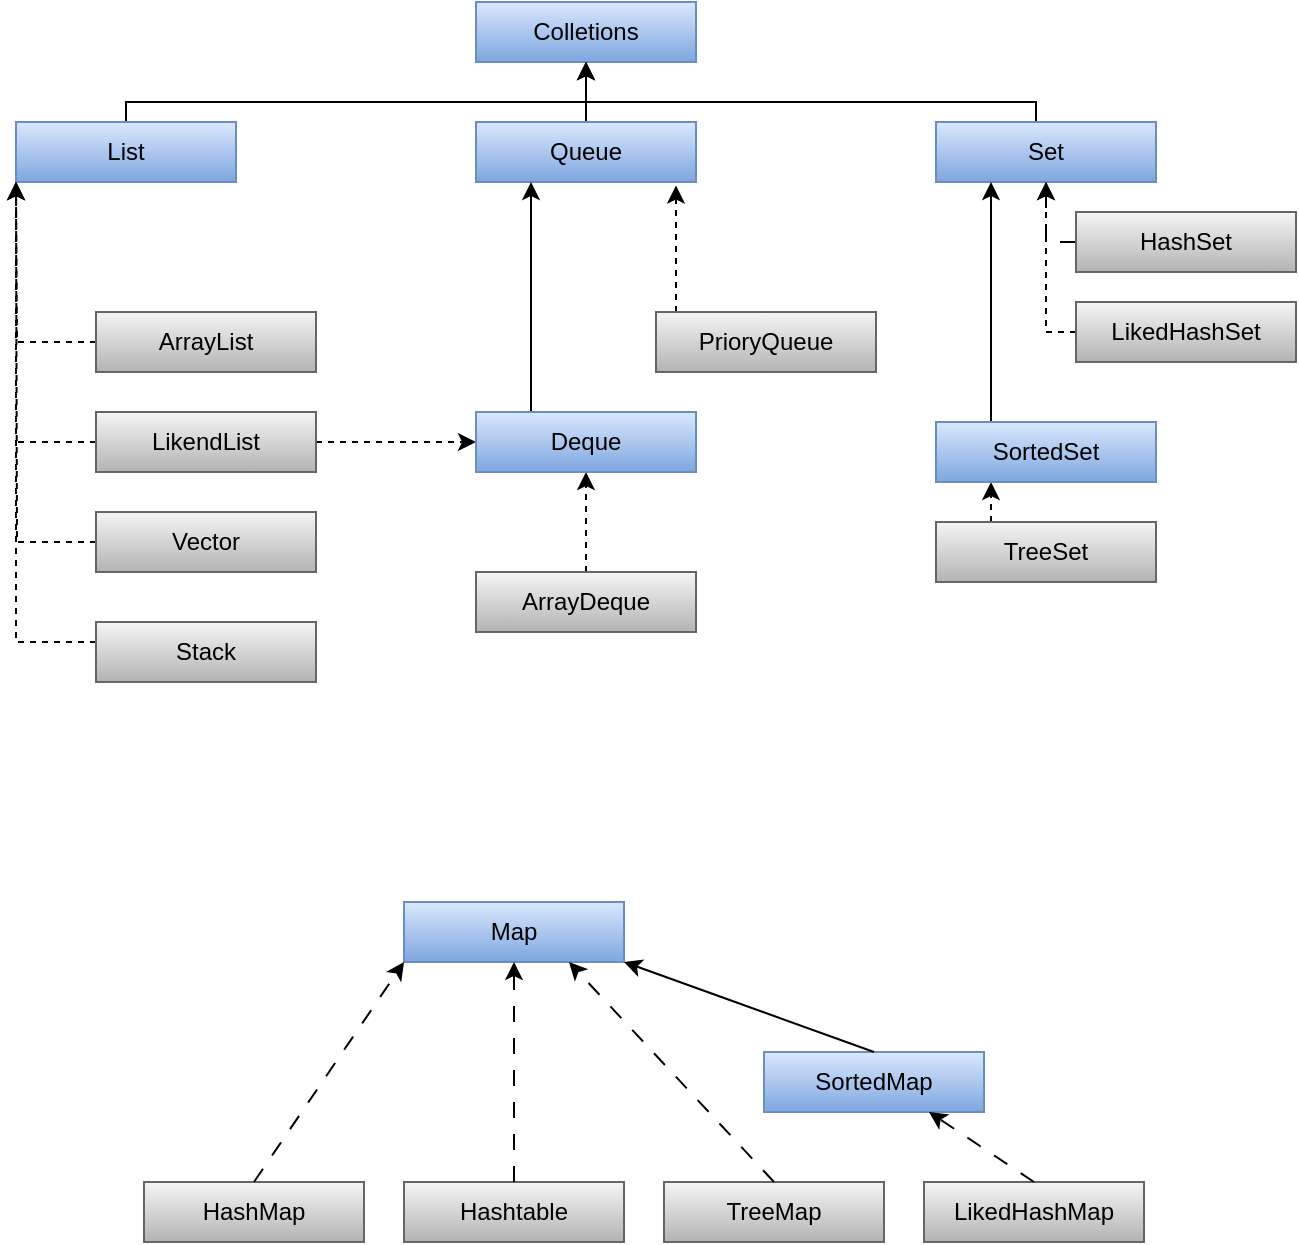 <mxfile version="20.8.10" type="device"><diagram id="prtHgNgQTEPvFCAcTncT" name="Page-1"><mxGraphModel dx="1133" dy="671" grid="1" gridSize="10" guides="1" tooltips="1" connect="1" arrows="1" fold="1" page="1" pageScale="1" pageWidth="827" pageHeight="1169" math="0" shadow="0"><root><mxCell id="0"/><mxCell id="1" parent="0"/><mxCell id="d3Z0IIopinkGBuXie4Qv-1" value="Colletions" style="rounded=0;whiteSpace=wrap;html=1;fillColor=#dae8fc;gradientColor=#7ea6e0;strokeColor=#6c8ebf;" vertex="1" parent="1"><mxGeometry x="330" y="60" width="110" height="30" as="geometry"/></mxCell><mxCell id="d3Z0IIopinkGBuXie4Qv-33" style="edgeStyle=orthogonalEdgeStyle;rounded=0;orthogonalLoop=1;jettySize=auto;html=1;entryX=0.5;entryY=1;entryDx=0;entryDy=0;" edge="1" parent="1" source="d3Z0IIopinkGBuXie4Qv-2" target="d3Z0IIopinkGBuXie4Qv-1"><mxGeometry relative="1" as="geometry"><Array as="points"><mxPoint x="155" y="110"/><mxPoint x="385" y="110"/></Array></mxGeometry></mxCell><mxCell id="d3Z0IIopinkGBuXie4Qv-2" value="List" style="rounded=0;whiteSpace=wrap;html=1;fillColor=#dae8fc;gradientColor=#7ea6e0;strokeColor=#6c8ebf;" vertex="1" parent="1"><mxGeometry x="100" y="120" width="110" height="30" as="geometry"/></mxCell><mxCell id="d3Z0IIopinkGBuXie4Qv-32" style="edgeStyle=orthogonalEdgeStyle;rounded=0;orthogonalLoop=1;jettySize=auto;html=1;dashed=1;" edge="1" parent="1" source="d3Z0IIopinkGBuXie4Qv-4"><mxGeometry relative="1" as="geometry"><mxPoint x="100" y="150" as="targetPoint"/></mxGeometry></mxCell><mxCell id="d3Z0IIopinkGBuXie4Qv-4" value="ArrayList" style="rounded=0;whiteSpace=wrap;html=1;fillColor=#f5f5f5;gradientColor=#b3b3b3;strokeColor=#666666;" vertex="1" parent="1"><mxGeometry x="140" y="215" width="110" height="30" as="geometry"/></mxCell><mxCell id="d3Z0IIopinkGBuXie4Qv-28" style="edgeStyle=orthogonalEdgeStyle;rounded=0;orthogonalLoop=1;jettySize=auto;html=1;entryX=0;entryY=1;entryDx=0;entryDy=0;dashed=1;" edge="1" parent="1" source="d3Z0IIopinkGBuXie4Qv-5" target="d3Z0IIopinkGBuXie4Qv-2"><mxGeometry relative="1" as="geometry"><Array as="points"><mxPoint x="100" y="380"/></Array></mxGeometry></mxCell><mxCell id="d3Z0IIopinkGBuXie4Qv-5" value="Stack" style="rounded=0;whiteSpace=wrap;html=1;fillColor=#f5f5f5;gradientColor=#b3b3b3;strokeColor=#666666;" vertex="1" parent="1"><mxGeometry x="140" y="370" width="110" height="30" as="geometry"/></mxCell><mxCell id="d3Z0IIopinkGBuXie4Qv-30" style="edgeStyle=orthogonalEdgeStyle;rounded=0;orthogonalLoop=1;jettySize=auto;html=1;dashed=1;" edge="1" parent="1" source="d3Z0IIopinkGBuXie4Qv-6"><mxGeometry relative="1" as="geometry"><mxPoint x="100" y="150.0" as="targetPoint"/></mxGeometry></mxCell><mxCell id="d3Z0IIopinkGBuXie4Qv-6" value="Vector" style="rounded=0;whiteSpace=wrap;html=1;fillColor=#f5f5f5;gradientColor=#b3b3b3;strokeColor=#666666;" vertex="1" parent="1"><mxGeometry x="140" y="315" width="110" height="30" as="geometry"/></mxCell><mxCell id="d3Z0IIopinkGBuXie4Qv-42" value="" style="edgeStyle=orthogonalEdgeStyle;rounded=0;orthogonalLoop=1;jettySize=auto;html=1;dashed=1;endArrow=classic;endFill=1;" edge="1" parent="1" source="d3Z0IIopinkGBuXie4Qv-7" target="d3Z0IIopinkGBuXie4Qv-12"><mxGeometry relative="1" as="geometry"/></mxCell><mxCell id="d3Z0IIopinkGBuXie4Qv-43" style="edgeStyle=orthogonalEdgeStyle;rounded=0;orthogonalLoop=1;jettySize=auto;html=1;exitX=0;exitY=0.5;exitDx=0;exitDy=0;dashed=1;endArrow=none;endFill=0;" edge="1" parent="1" source="d3Z0IIopinkGBuXie4Qv-7"><mxGeometry relative="1" as="geometry"><mxPoint x="100" y="280" as="targetPoint"/></mxGeometry></mxCell><mxCell id="d3Z0IIopinkGBuXie4Qv-7" value="LikendList" style="rounded=0;whiteSpace=wrap;html=1;fillColor=#f5f5f5;gradientColor=#b3b3b3;strokeColor=#666666;" vertex="1" parent="1"><mxGeometry x="140" y="265" width="110" height="30" as="geometry"/></mxCell><mxCell id="d3Z0IIopinkGBuXie4Qv-34" style="edgeStyle=orthogonalEdgeStyle;rounded=0;orthogonalLoop=1;jettySize=auto;html=1;entryX=0.5;entryY=1;entryDx=0;entryDy=0;" edge="1" parent="1" source="d3Z0IIopinkGBuXie4Qv-9" target="d3Z0IIopinkGBuXie4Qv-1"><mxGeometry relative="1" as="geometry"/></mxCell><mxCell id="d3Z0IIopinkGBuXie4Qv-9" value="Queue" style="rounded=0;whiteSpace=wrap;html=1;fillColor=#dae8fc;gradientColor=#7ea6e0;strokeColor=#6c8ebf;" vertex="1" parent="1"><mxGeometry x="330" y="120" width="110" height="30" as="geometry"/></mxCell><mxCell id="d3Z0IIopinkGBuXie4Qv-37" style="edgeStyle=orthogonalEdgeStyle;rounded=0;orthogonalLoop=1;jettySize=auto;html=1;dashed=1;entryX=0.909;entryY=1.059;entryDx=0;entryDy=0;entryPerimeter=0;" edge="1" parent="1" source="d3Z0IIopinkGBuXie4Qv-10" target="d3Z0IIopinkGBuXie4Qv-9"><mxGeometry relative="1" as="geometry"><mxPoint x="397.5" y="215.0" as="sourcePoint"/><mxPoint x="430" y="195" as="targetPoint"/><Array as="points"><mxPoint x="430" y="200"/><mxPoint x="430" y="200"/></Array></mxGeometry></mxCell><mxCell id="d3Z0IIopinkGBuXie4Qv-10" value="PrioryQueue" style="rounded=0;whiteSpace=wrap;html=1;fillColor=#f5f5f5;gradientColor=#b3b3b3;strokeColor=#666666;" vertex="1" parent="1"><mxGeometry x="420" y="215" width="110" height="30" as="geometry"/></mxCell><mxCell id="d3Z0IIopinkGBuXie4Qv-41" style="edgeStyle=orthogonalEdgeStyle;rounded=0;orthogonalLoop=1;jettySize=auto;html=1;entryX=0.5;entryY=1;entryDx=0;entryDy=0;dashed=1;" edge="1" parent="1" source="d3Z0IIopinkGBuXie4Qv-11" target="d3Z0IIopinkGBuXie4Qv-12"><mxGeometry relative="1" as="geometry"/></mxCell><mxCell id="d3Z0IIopinkGBuXie4Qv-11" value="ArrayDeque" style="rounded=0;whiteSpace=wrap;html=1;fillColor=#f5f5f5;gradientColor=#b3b3b3;strokeColor=#666666;" vertex="1" parent="1"><mxGeometry x="330" y="345" width="110" height="30" as="geometry"/></mxCell><mxCell id="d3Z0IIopinkGBuXie4Qv-38" style="edgeStyle=orthogonalEdgeStyle;rounded=0;orthogonalLoop=1;jettySize=auto;html=1;exitX=0.25;exitY=0;exitDx=0;exitDy=0;entryX=0.25;entryY=1;entryDx=0;entryDy=0;" edge="1" parent="1" source="d3Z0IIopinkGBuXie4Qv-12" target="d3Z0IIopinkGBuXie4Qv-9"><mxGeometry relative="1" as="geometry"><mxPoint x="357.5" y="210.0" as="targetPoint"/></mxGeometry></mxCell><mxCell id="d3Z0IIopinkGBuXie4Qv-12" value="Deque" style="rounded=0;whiteSpace=wrap;html=1;fillColor=#dae8fc;gradientColor=#7ea6e0;strokeColor=#6c8ebf;" vertex="1" parent="1"><mxGeometry x="330" y="265" width="110" height="30" as="geometry"/></mxCell><mxCell id="d3Z0IIopinkGBuXie4Qv-45" style="edgeStyle=orthogonalEdgeStyle;rounded=0;orthogonalLoop=1;jettySize=auto;html=1;exitX=0.25;exitY=0;exitDx=0;exitDy=0;entryX=0.25;entryY=1;entryDx=0;entryDy=0;dashed=1;endArrow=classic;endFill=1;" edge="1" parent="1" source="d3Z0IIopinkGBuXie4Qv-13" target="d3Z0IIopinkGBuXie4Qv-16"><mxGeometry relative="1" as="geometry"/></mxCell><mxCell id="d3Z0IIopinkGBuXie4Qv-13" value="TreeSet" style="rounded=0;whiteSpace=wrap;html=1;fillColor=#f5f5f5;gradientColor=#b3b3b3;strokeColor=#666666;" vertex="1" parent="1"><mxGeometry x="560" y="320" width="110" height="30" as="geometry"/></mxCell><mxCell id="d3Z0IIopinkGBuXie4Qv-35" style="edgeStyle=orthogonalEdgeStyle;rounded=0;orthogonalLoop=1;jettySize=auto;html=1;entryX=0.5;entryY=1;entryDx=0;entryDy=0;" edge="1" parent="1" source="d3Z0IIopinkGBuXie4Qv-14" target="d3Z0IIopinkGBuXie4Qv-1"><mxGeometry relative="1" as="geometry"><Array as="points"><mxPoint x="610" y="110"/><mxPoint x="385" y="110"/></Array></mxGeometry></mxCell><mxCell id="d3Z0IIopinkGBuXie4Qv-14" value="Set" style="rounded=0;whiteSpace=wrap;html=1;fillColor=#dae8fc;gradientColor=#7ea6e0;strokeColor=#6c8ebf;" vertex="1" parent="1"><mxGeometry x="560" y="120" width="110" height="30" as="geometry"/></mxCell><mxCell id="d3Z0IIopinkGBuXie4Qv-47" style="edgeStyle=orthogonalEdgeStyle;rounded=0;orthogonalLoop=1;jettySize=auto;html=1;exitX=0;exitY=0.5;exitDx=0;exitDy=0;entryX=0.5;entryY=1;entryDx=0;entryDy=0;endArrow=classic;endFill=1;dashed=1;dashPattern=8 8;" edge="1" parent="1" source="d3Z0IIopinkGBuXie4Qv-15" target="d3Z0IIopinkGBuXie4Qv-14"><mxGeometry relative="1" as="geometry"/></mxCell><mxCell id="d3Z0IIopinkGBuXie4Qv-15" value="HashSet" style="rounded=0;whiteSpace=wrap;html=1;fillColor=#f5f5f5;gradientColor=#b3b3b3;strokeColor=#666666;" vertex="1" parent="1"><mxGeometry x="630" y="165" width="110" height="30" as="geometry"/></mxCell><mxCell id="d3Z0IIopinkGBuXie4Qv-44" style="edgeStyle=orthogonalEdgeStyle;rounded=0;orthogonalLoop=1;jettySize=auto;html=1;exitX=0.25;exitY=0;exitDx=0;exitDy=0;entryX=0.25;entryY=1;entryDx=0;entryDy=0;endArrow=classic;endFill=1;" edge="1" parent="1" source="d3Z0IIopinkGBuXie4Qv-16" target="d3Z0IIopinkGBuXie4Qv-14"><mxGeometry relative="1" as="geometry"/></mxCell><mxCell id="d3Z0IIopinkGBuXie4Qv-16" value="SortedSet" style="rounded=0;whiteSpace=wrap;html=1;fillColor=#dae8fc;gradientColor=#7ea6e0;strokeColor=#6c8ebf;" vertex="1" parent="1"><mxGeometry x="560" y="270" width="110" height="30" as="geometry"/></mxCell><mxCell id="d3Z0IIopinkGBuXie4Qv-48" style="edgeStyle=orthogonalEdgeStyle;rounded=0;orthogonalLoop=1;jettySize=auto;html=1;entryX=0.5;entryY=1;entryDx=0;entryDy=0;endArrow=classic;endFill=1;dashed=1;" edge="1" parent="1" source="d3Z0IIopinkGBuXie4Qv-17" target="d3Z0IIopinkGBuXie4Qv-14"><mxGeometry relative="1" as="geometry"><Array as="points"><mxPoint x="615" y="225"/></Array></mxGeometry></mxCell><mxCell id="d3Z0IIopinkGBuXie4Qv-17" value="LikedHashSet" style="rounded=0;whiteSpace=wrap;html=1;fillColor=#f5f5f5;gradientColor=#b3b3b3;strokeColor=#666666;" vertex="1" parent="1"><mxGeometry x="630" y="210" width="110" height="30" as="geometry"/></mxCell><mxCell id="d3Z0IIopinkGBuXie4Qv-19" value="HashMap" style="rounded=0;whiteSpace=wrap;html=1;fillColor=#f5f5f5;gradientColor=#b3b3b3;strokeColor=#666666;" vertex="1" parent="1"><mxGeometry x="164" y="650" width="110" height="30" as="geometry"/></mxCell><mxCell id="d3Z0IIopinkGBuXie4Qv-20" value="TreeMap" style="rounded=0;whiteSpace=wrap;html=1;fillColor=#f5f5f5;gradientColor=#b3b3b3;strokeColor=#666666;" vertex="1" parent="1"><mxGeometry x="424" y="650" width="110" height="30" as="geometry"/></mxCell><mxCell id="d3Z0IIopinkGBuXie4Qv-21" value="Map" style="rounded=0;whiteSpace=wrap;html=1;fillColor=#dae8fc;gradientColor=#7ea6e0;strokeColor=#6c8ebf;" vertex="1" parent="1"><mxGeometry x="294" y="510" width="110" height="30" as="geometry"/></mxCell><mxCell id="d3Z0IIopinkGBuXie4Qv-22" value="SortedMap" style="rounded=0;whiteSpace=wrap;html=1;fillColor=#dae8fc;gradientColor=#7ea6e0;strokeColor=#6c8ebf;" vertex="1" parent="1"><mxGeometry x="474" y="585" width="110" height="30" as="geometry"/></mxCell><mxCell id="d3Z0IIopinkGBuXie4Qv-23" value="Hashtable" style="rounded=0;whiteSpace=wrap;html=1;fillColor=#f5f5f5;gradientColor=#b3b3b3;strokeColor=#666666;" vertex="1" parent="1"><mxGeometry x="294" y="650" width="110" height="30" as="geometry"/></mxCell><mxCell id="d3Z0IIopinkGBuXie4Qv-24" value="LikedHashMap" style="rounded=0;whiteSpace=wrap;html=1;fillColor=#f5f5f5;gradientColor=#b3b3b3;strokeColor=#666666;" vertex="1" parent="1"><mxGeometry x="554" y="650" width="110" height="30" as="geometry"/></mxCell><mxCell id="d3Z0IIopinkGBuXie4Qv-51" value="" style="endArrow=classic;html=1;rounded=0;entryX=1;entryY=1;entryDx=0;entryDy=0;exitX=0.5;exitY=0;exitDx=0;exitDy=0;" edge="1" parent="1" source="d3Z0IIopinkGBuXie4Qv-22" target="d3Z0IIopinkGBuXie4Qv-21"><mxGeometry width="50" height="50" relative="1" as="geometry"><mxPoint x="274" y="510" as="sourcePoint"/><mxPoint x="324" y="460" as="targetPoint"/></mxGeometry></mxCell><mxCell id="d3Z0IIopinkGBuXie4Qv-52" value="" style="endArrow=classic;html=1;rounded=0;dashed=1;dashPattern=8 8;entryX=0.5;entryY=1;entryDx=0;entryDy=0;exitX=0.5;exitY=0;exitDx=0;exitDy=0;" edge="1" parent="1" source="d3Z0IIopinkGBuXie4Qv-23" target="d3Z0IIopinkGBuXie4Qv-21"><mxGeometry width="50" height="50" relative="1" as="geometry"><mxPoint x="375.0" y="595" as="sourcePoint"/><mxPoint x="344" y="550" as="targetPoint"/></mxGeometry></mxCell><mxCell id="d3Z0IIopinkGBuXie4Qv-53" value="" style="endArrow=classic;html=1;rounded=0;dashed=1;dashPattern=8 8;entryX=0;entryY=1;entryDx=0;entryDy=0;exitX=0.5;exitY=0;exitDx=0;exitDy=0;" edge="1" parent="1" source="d3Z0IIopinkGBuXie4Qv-19" target="d3Z0IIopinkGBuXie4Qv-21"><mxGeometry width="50" height="50" relative="1" as="geometry"><mxPoint x="359" y="660.0" as="sourcePoint"/><mxPoint x="359" y="550" as="targetPoint"/></mxGeometry></mxCell><mxCell id="d3Z0IIopinkGBuXie4Qv-55" value="" style="endArrow=classic;html=1;rounded=0;dashed=1;dashPattern=8 8;exitX=0.5;exitY=0;exitDx=0;exitDy=0;entryX=0.75;entryY=1;entryDx=0;entryDy=0;" edge="1" parent="1" source="d3Z0IIopinkGBuXie4Qv-24" target="d3Z0IIopinkGBuXie4Qv-22"><mxGeometry width="50" height="50" relative="1" as="geometry"><mxPoint x="359" y="660.0" as="sourcePoint"/><mxPoint x="454" y="620" as="targetPoint"/></mxGeometry></mxCell><mxCell id="d3Z0IIopinkGBuXie4Qv-57" value="" style="endArrow=classic;html=1;rounded=0;dashed=1;dashPattern=8 8;entryX=0.75;entryY=1;entryDx=0;entryDy=0;exitX=0.5;exitY=0;exitDx=0;exitDy=0;" edge="1" parent="1" source="d3Z0IIopinkGBuXie4Qv-20" target="d3Z0IIopinkGBuXie4Qv-21"><mxGeometry width="50" height="50" relative="1" as="geometry"><mxPoint x="359" y="660" as="sourcePoint"/><mxPoint x="359" y="550" as="targetPoint"/></mxGeometry></mxCell></root></mxGraphModel></diagram></mxfile>